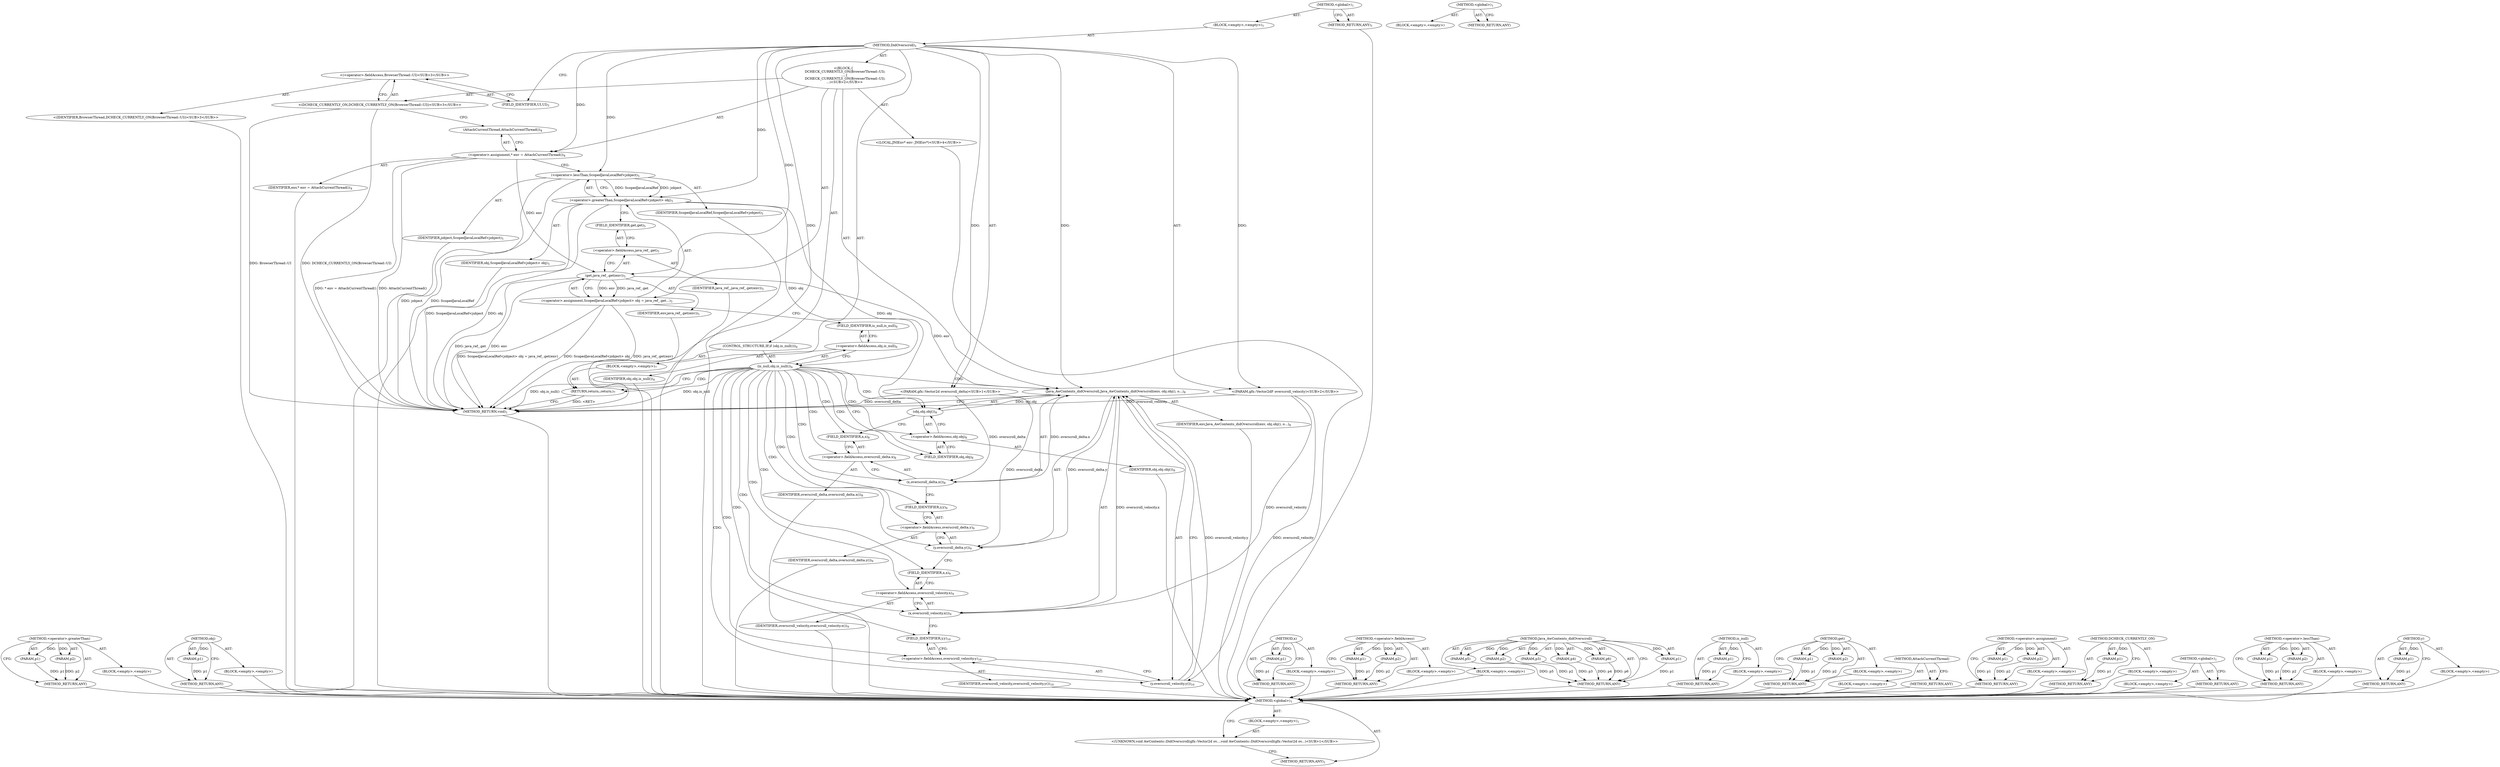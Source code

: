 digraph "&lt;global&gt;" {
vulnerable_98 [label=<(METHOD,&lt;operator&gt;.greaterThan)>];
vulnerable_99 [label=<(PARAM,p1)>];
vulnerable_100 [label=<(PARAM,p2)>];
vulnerable_101 [label=<(BLOCK,&lt;empty&gt;,&lt;empty&gt;)>];
vulnerable_102 [label=<(METHOD_RETURN,ANY)>];
vulnerable_126 [label=<(METHOD,obj)>];
vulnerable_127 [label=<(PARAM,p1)>];
vulnerable_128 [label=<(BLOCK,&lt;empty&gt;,&lt;empty&gt;)>];
vulnerable_129 [label=<(METHOD_RETURN,ANY)>];
vulnerable_6 [label=<(METHOD,&lt;global&gt;)<SUB>1</SUB>>];
vulnerable_7 [label=<(BLOCK,&lt;empty&gt;,&lt;empty&gt;)<SUB>1</SUB>>];
vulnerable_8 [label=<(METHOD,DidOverscroll)<SUB>1</SUB>>];
vulnerable_9 [label="<(PARAM,gfx::Vector2d overscroll_delta)<SUB>1</SUB>>"];
vulnerable_10 [label="<(PARAM,gfx::Vector2dF overscroll_velocity)<SUB>2</SUB>>"];
vulnerable_11 [label="<(BLOCK,{
   DCHECK_CURRENTLY_ON(BrowserThread::UI);
  ...,{
   DCHECK_CURRENTLY_ON(BrowserThread::UI);
  ...)<SUB>2</SUB>>"];
vulnerable_12 [label="<(DCHECK_CURRENTLY_ON,DCHECK_CURRENTLY_ON(BrowserThread::UI))<SUB>3</SUB>>"];
vulnerable_13 [label="<(&lt;operator&gt;.fieldAccess,BrowserThread::UI)<SUB>3</SUB>>"];
vulnerable_14 [label="<(IDENTIFIER,BrowserThread,DCHECK_CURRENTLY_ON(BrowserThread::UI))<SUB>3</SUB>>"];
vulnerable_15 [label=<(FIELD_IDENTIFIER,UI,UI)<SUB>3</SUB>>];
vulnerable_16 [label="<(LOCAL,JNIEnv* env: JNIEnv*)<SUB>4</SUB>>"];
vulnerable_17 [label=<(&lt;operator&gt;.assignment,* env = AttachCurrentThread())<SUB>4</SUB>>];
vulnerable_18 [label=<(IDENTIFIER,env,* env = AttachCurrentThread())<SUB>4</SUB>>];
vulnerable_19 [label=<(AttachCurrentThread,AttachCurrentThread())<SUB>4</SUB>>];
vulnerable_20 [label=<(&lt;operator&gt;.assignment,ScopedJavaLocalRef&lt;jobject&gt; obj = java_ref_.get...)<SUB>5</SUB>>];
vulnerable_21 [label=<(&lt;operator&gt;.greaterThan,ScopedJavaLocalRef&lt;jobject&gt; obj)<SUB>5</SUB>>];
vulnerable_22 [label=<(&lt;operator&gt;.lessThan,ScopedJavaLocalRef&lt;jobject)<SUB>5</SUB>>];
vulnerable_23 [label=<(IDENTIFIER,ScopedJavaLocalRef,ScopedJavaLocalRef&lt;jobject)<SUB>5</SUB>>];
vulnerable_24 [label=<(IDENTIFIER,jobject,ScopedJavaLocalRef&lt;jobject)<SUB>5</SUB>>];
vulnerable_25 [label=<(IDENTIFIER,obj,ScopedJavaLocalRef&lt;jobject&gt; obj)<SUB>5</SUB>>];
vulnerable_26 [label=<(get,java_ref_.get(env))<SUB>5</SUB>>];
vulnerable_27 [label=<(&lt;operator&gt;.fieldAccess,java_ref_.get)<SUB>5</SUB>>];
vulnerable_28 [label=<(IDENTIFIER,java_ref_,java_ref_.get(env))<SUB>5</SUB>>];
vulnerable_29 [label=<(FIELD_IDENTIFIER,get,get)<SUB>5</SUB>>];
vulnerable_30 [label=<(IDENTIFIER,env,java_ref_.get(env))<SUB>5</SUB>>];
vulnerable_31 [label=<(CONTROL_STRUCTURE,IF,if (obj.is_null()))<SUB>6</SUB>>];
vulnerable_32 [label=<(is_null,obj.is_null())<SUB>6</SUB>>];
vulnerable_33 [label=<(&lt;operator&gt;.fieldAccess,obj.is_null)<SUB>6</SUB>>];
vulnerable_34 [label=<(IDENTIFIER,obj,obj.is_null())<SUB>6</SUB>>];
vulnerable_35 [label=<(FIELD_IDENTIFIER,is_null,is_null)<SUB>6</SUB>>];
vulnerable_36 [label=<(BLOCK,&lt;empty&gt;,&lt;empty&gt;)<SUB>7</SUB>>];
vulnerable_37 [label=<(RETURN,return;,return;)<SUB>7</SUB>>];
vulnerable_38 [label=<(Java_AwContents_didOverscroll,Java_AwContents_didOverscroll(env, obj.obj(), o...)<SUB>8</SUB>>];
vulnerable_39 [label=<(IDENTIFIER,env,Java_AwContents_didOverscroll(env, obj.obj(), o...)<SUB>8</SUB>>];
vulnerable_40 [label=<(obj,obj.obj())<SUB>8</SUB>>];
vulnerable_41 [label=<(&lt;operator&gt;.fieldAccess,obj.obj)<SUB>8</SUB>>];
vulnerable_42 [label=<(IDENTIFIER,obj,obj.obj())<SUB>8</SUB>>];
vulnerable_43 [label=<(FIELD_IDENTIFIER,obj,obj)<SUB>8</SUB>>];
vulnerable_44 [label=<(x,overscroll_delta.x())<SUB>8</SUB>>];
vulnerable_45 [label=<(&lt;operator&gt;.fieldAccess,overscroll_delta.x)<SUB>8</SUB>>];
vulnerable_46 [label=<(IDENTIFIER,overscroll_delta,overscroll_delta.x())<SUB>8</SUB>>];
vulnerable_47 [label=<(FIELD_IDENTIFIER,x,x)<SUB>8</SUB>>];
vulnerable_48 [label=<(y,overscroll_delta.y())<SUB>9</SUB>>];
vulnerable_49 [label=<(&lt;operator&gt;.fieldAccess,overscroll_delta.y)<SUB>9</SUB>>];
vulnerable_50 [label=<(IDENTIFIER,overscroll_delta,overscroll_delta.y())<SUB>9</SUB>>];
vulnerable_51 [label=<(FIELD_IDENTIFIER,y,y)<SUB>9</SUB>>];
vulnerable_52 [label=<(x,overscroll_velocity.x())<SUB>9</SUB>>];
vulnerable_53 [label=<(&lt;operator&gt;.fieldAccess,overscroll_velocity.x)<SUB>9</SUB>>];
vulnerable_54 [label=<(IDENTIFIER,overscroll_velocity,overscroll_velocity.x())<SUB>9</SUB>>];
vulnerable_55 [label=<(FIELD_IDENTIFIER,x,x)<SUB>9</SUB>>];
vulnerable_56 [label=<(y,overscroll_velocity.y())<SUB>10</SUB>>];
vulnerable_57 [label=<(&lt;operator&gt;.fieldAccess,overscroll_velocity.y)<SUB>10</SUB>>];
vulnerable_58 [label=<(IDENTIFIER,overscroll_velocity,overscroll_velocity.y())<SUB>10</SUB>>];
vulnerable_59 [label=<(FIELD_IDENTIFIER,y,y)<SUB>10</SUB>>];
vulnerable_60 [label=<(METHOD_RETURN,void)<SUB>1</SUB>>];
vulnerable_62 [label=<(METHOD_RETURN,ANY)<SUB>1</SUB>>];
vulnerable_130 [label=<(METHOD,x)>];
vulnerable_131 [label=<(PARAM,p1)>];
vulnerable_132 [label=<(BLOCK,&lt;empty&gt;,&lt;empty&gt;)>];
vulnerable_133 [label=<(METHOD_RETURN,ANY)>];
vulnerable_85 [label=<(METHOD,&lt;operator&gt;.fieldAccess)>];
vulnerable_86 [label=<(PARAM,p1)>];
vulnerable_87 [label=<(PARAM,p2)>];
vulnerable_88 [label=<(BLOCK,&lt;empty&gt;,&lt;empty&gt;)>];
vulnerable_89 [label=<(METHOD_RETURN,ANY)>];
vulnerable_117 [label=<(METHOD,Java_AwContents_didOverscroll)>];
vulnerable_118 [label=<(PARAM,p1)>];
vulnerable_119 [label=<(PARAM,p2)>];
vulnerable_120 [label=<(PARAM,p3)>];
vulnerable_121 [label=<(PARAM,p4)>];
vulnerable_122 [label=<(PARAM,p5)>];
vulnerable_123 [label=<(PARAM,p6)>];
vulnerable_124 [label=<(BLOCK,&lt;empty&gt;,&lt;empty&gt;)>];
vulnerable_125 [label=<(METHOD_RETURN,ANY)>];
vulnerable_113 [label=<(METHOD,is_null)>];
vulnerable_114 [label=<(PARAM,p1)>];
vulnerable_115 [label=<(BLOCK,&lt;empty&gt;,&lt;empty&gt;)>];
vulnerable_116 [label=<(METHOD_RETURN,ANY)>];
vulnerable_108 [label=<(METHOD,get)>];
vulnerable_109 [label=<(PARAM,p1)>];
vulnerable_110 [label=<(PARAM,p2)>];
vulnerable_111 [label=<(BLOCK,&lt;empty&gt;,&lt;empty&gt;)>];
vulnerable_112 [label=<(METHOD_RETURN,ANY)>];
vulnerable_95 [label=<(METHOD,AttachCurrentThread)>];
vulnerable_96 [label=<(BLOCK,&lt;empty&gt;,&lt;empty&gt;)>];
vulnerable_97 [label=<(METHOD_RETURN,ANY)>];
vulnerable_90 [label=<(METHOD,&lt;operator&gt;.assignment)>];
vulnerable_91 [label=<(PARAM,p1)>];
vulnerable_92 [label=<(PARAM,p2)>];
vulnerable_93 [label=<(BLOCK,&lt;empty&gt;,&lt;empty&gt;)>];
vulnerable_94 [label=<(METHOD_RETURN,ANY)>];
vulnerable_81 [label=<(METHOD,DCHECK_CURRENTLY_ON)>];
vulnerable_82 [label=<(PARAM,p1)>];
vulnerable_83 [label=<(BLOCK,&lt;empty&gt;,&lt;empty&gt;)>];
vulnerable_84 [label=<(METHOD_RETURN,ANY)>];
vulnerable_75 [label=<(METHOD,&lt;global&gt;)<SUB>1</SUB>>];
vulnerable_76 [label=<(BLOCK,&lt;empty&gt;,&lt;empty&gt;)>];
vulnerable_77 [label=<(METHOD_RETURN,ANY)>];
vulnerable_103 [label=<(METHOD,&lt;operator&gt;.lessThan)>];
vulnerable_104 [label=<(PARAM,p1)>];
vulnerable_105 [label=<(PARAM,p2)>];
vulnerable_106 [label=<(BLOCK,&lt;empty&gt;,&lt;empty&gt;)>];
vulnerable_107 [label=<(METHOD_RETURN,ANY)>];
vulnerable_134 [label=<(METHOD,y)>];
vulnerable_135 [label=<(PARAM,p1)>];
vulnerable_136 [label=<(BLOCK,&lt;empty&gt;,&lt;empty&gt;)>];
vulnerable_137 [label=<(METHOD_RETURN,ANY)>];
fixed_6 [label=<(METHOD,&lt;global&gt;)<SUB>1</SUB>>];
fixed_7 [label=<(BLOCK,&lt;empty&gt;,&lt;empty&gt;)<SUB>1</SUB>>];
fixed_8 [label="<(UNKNOWN,void AwContents::DidOverscroll(gfx::Vector2d ov...,void AwContents::DidOverscroll(gfx::Vector2d ov...)<SUB>1</SUB>>"];
fixed_9 [label=<(METHOD_RETURN,ANY)<SUB>1</SUB>>];
fixed_14 [label=<(METHOD,&lt;global&gt;)<SUB>1</SUB>>];
fixed_15 [label=<(BLOCK,&lt;empty&gt;,&lt;empty&gt;)>];
fixed_16 [label=<(METHOD_RETURN,ANY)>];
vulnerable_98 -> vulnerable_99  [key=0, label="AST: "];
vulnerable_98 -> vulnerable_99  [key=1, label="DDG: "];
vulnerable_98 -> vulnerable_101  [key=0, label="AST: "];
vulnerable_98 -> vulnerable_100  [key=0, label="AST: "];
vulnerable_98 -> vulnerable_100  [key=1, label="DDG: "];
vulnerable_98 -> vulnerable_102  [key=0, label="AST: "];
vulnerable_98 -> vulnerable_102  [key=1, label="CFG: "];
vulnerable_99 -> vulnerable_102  [key=0, label="DDG: p1"];
vulnerable_100 -> vulnerable_102  [key=0, label="DDG: p2"];
vulnerable_101 -> fixed_6  [key=0];
vulnerable_102 -> fixed_6  [key=0];
vulnerable_126 -> vulnerable_127  [key=0, label="AST: "];
vulnerable_126 -> vulnerable_127  [key=1, label="DDG: "];
vulnerable_126 -> vulnerable_128  [key=0, label="AST: "];
vulnerable_126 -> vulnerable_129  [key=0, label="AST: "];
vulnerable_126 -> vulnerable_129  [key=1, label="CFG: "];
vulnerable_127 -> vulnerable_129  [key=0, label="DDG: p1"];
vulnerable_128 -> fixed_6  [key=0];
vulnerable_129 -> fixed_6  [key=0];
vulnerable_6 -> vulnerable_7  [key=0, label="AST: "];
vulnerable_6 -> vulnerable_62  [key=0, label="AST: "];
vulnerable_6 -> vulnerable_62  [key=1, label="CFG: "];
vulnerable_7 -> vulnerable_8  [key=0, label="AST: "];
vulnerable_8 -> vulnerable_9  [key=0, label="AST: "];
vulnerable_8 -> vulnerable_9  [key=1, label="DDG: "];
vulnerable_8 -> vulnerable_10  [key=0, label="AST: "];
vulnerable_8 -> vulnerable_10  [key=1, label="DDG: "];
vulnerable_8 -> vulnerable_11  [key=0, label="AST: "];
vulnerable_8 -> vulnerable_60  [key=0, label="AST: "];
vulnerable_8 -> vulnerable_15  [key=0, label="CFG: "];
vulnerable_8 -> vulnerable_17  [key=0, label="DDG: "];
vulnerable_8 -> vulnerable_38  [key=0, label="DDG: "];
vulnerable_8 -> vulnerable_21  [key=0, label="DDG: "];
vulnerable_8 -> vulnerable_26  [key=0, label="DDG: "];
vulnerable_8 -> vulnerable_37  [key=0, label="DDG: "];
vulnerable_8 -> vulnerable_22  [key=0, label="DDG: "];
vulnerable_9 -> vulnerable_60  [key=0, label="DDG: overscroll_delta"];
vulnerable_9 -> vulnerable_44  [key=0, label="DDG: overscroll_delta"];
vulnerable_9 -> vulnerable_48  [key=0, label="DDG: overscroll_delta"];
vulnerable_10 -> vulnerable_60  [key=0, label="DDG: overscroll_velocity"];
vulnerable_10 -> vulnerable_52  [key=0, label="DDG: overscroll_velocity"];
vulnerable_10 -> vulnerable_56  [key=0, label="DDG: overscroll_velocity"];
vulnerable_11 -> vulnerable_12  [key=0, label="AST: "];
vulnerable_11 -> vulnerable_16  [key=0, label="AST: "];
vulnerable_11 -> vulnerable_17  [key=0, label="AST: "];
vulnerable_11 -> vulnerable_20  [key=0, label="AST: "];
vulnerable_11 -> vulnerable_31  [key=0, label="AST: "];
vulnerable_11 -> vulnerable_38  [key=0, label="AST: "];
vulnerable_12 -> vulnerable_13  [key=0, label="AST: "];
vulnerable_12 -> vulnerable_19  [key=0, label="CFG: "];
vulnerable_12 -> vulnerable_60  [key=0, label="DDG: BrowserThread::UI"];
vulnerable_12 -> vulnerable_60  [key=1, label="DDG: DCHECK_CURRENTLY_ON(BrowserThread::UI)"];
vulnerable_13 -> vulnerable_14  [key=0, label="AST: "];
vulnerable_13 -> vulnerable_15  [key=0, label="AST: "];
vulnerable_13 -> vulnerable_12  [key=0, label="CFG: "];
vulnerable_14 -> fixed_6  [key=0];
vulnerable_15 -> vulnerable_13  [key=0, label="CFG: "];
vulnerable_16 -> fixed_6  [key=0];
vulnerable_17 -> vulnerable_18  [key=0, label="AST: "];
vulnerable_17 -> vulnerable_19  [key=0, label="AST: "];
vulnerable_17 -> vulnerable_22  [key=0, label="CFG: "];
vulnerable_17 -> vulnerable_60  [key=0, label="DDG: AttachCurrentThread()"];
vulnerable_17 -> vulnerable_60  [key=1, label="DDG: * env = AttachCurrentThread()"];
vulnerable_17 -> vulnerable_26  [key=0, label="DDG: env"];
vulnerable_18 -> fixed_6  [key=0];
vulnerable_19 -> vulnerable_17  [key=0, label="CFG: "];
vulnerable_20 -> vulnerable_21  [key=0, label="AST: "];
vulnerable_20 -> vulnerable_26  [key=0, label="AST: "];
vulnerable_20 -> vulnerable_35  [key=0, label="CFG: "];
vulnerable_20 -> vulnerable_60  [key=0, label="DDG: ScopedJavaLocalRef&lt;jobject&gt; obj"];
vulnerable_20 -> vulnerable_60  [key=1, label="DDG: java_ref_.get(env)"];
vulnerable_20 -> vulnerable_60  [key=2, label="DDG: ScopedJavaLocalRef&lt;jobject&gt; obj = java_ref_.get(env)"];
vulnerable_21 -> vulnerable_22  [key=0, label="AST: "];
vulnerable_21 -> vulnerable_25  [key=0, label="AST: "];
vulnerable_21 -> vulnerable_29  [key=0, label="CFG: "];
vulnerable_21 -> vulnerable_60  [key=0, label="DDG: ScopedJavaLocalRef&lt;jobject"];
vulnerable_21 -> vulnerable_60  [key=1, label="DDG: obj"];
vulnerable_21 -> vulnerable_32  [key=0, label="DDG: obj"];
vulnerable_21 -> vulnerable_40  [key=0, label="DDG: obj"];
vulnerable_22 -> vulnerable_23  [key=0, label="AST: "];
vulnerable_22 -> vulnerable_24  [key=0, label="AST: "];
vulnerable_22 -> vulnerable_21  [key=0, label="CFG: "];
vulnerable_22 -> vulnerable_21  [key=1, label="DDG: ScopedJavaLocalRef"];
vulnerable_22 -> vulnerable_21  [key=2, label="DDG: jobject"];
vulnerable_22 -> vulnerable_60  [key=0, label="DDG: jobject"];
vulnerable_22 -> vulnerable_60  [key=1, label="DDG: ScopedJavaLocalRef"];
vulnerable_23 -> fixed_6  [key=0];
vulnerable_24 -> fixed_6  [key=0];
vulnerable_25 -> fixed_6  [key=0];
vulnerable_26 -> vulnerable_27  [key=0, label="AST: "];
vulnerable_26 -> vulnerable_30  [key=0, label="AST: "];
vulnerable_26 -> vulnerable_20  [key=0, label="CFG: "];
vulnerable_26 -> vulnerable_20  [key=1, label="DDG: java_ref_.get"];
vulnerable_26 -> vulnerable_20  [key=2, label="DDG: env"];
vulnerable_26 -> vulnerable_60  [key=0, label="DDG: java_ref_.get"];
vulnerable_26 -> vulnerable_60  [key=1, label="DDG: env"];
vulnerable_26 -> vulnerable_38  [key=0, label="DDG: env"];
vulnerable_27 -> vulnerable_28  [key=0, label="AST: "];
vulnerable_27 -> vulnerable_29  [key=0, label="AST: "];
vulnerable_27 -> vulnerable_26  [key=0, label="CFG: "];
vulnerable_28 -> fixed_6  [key=0];
vulnerable_29 -> vulnerable_27  [key=0, label="CFG: "];
vulnerable_30 -> fixed_6  [key=0];
vulnerable_31 -> vulnerable_32  [key=0, label="AST: "];
vulnerable_31 -> vulnerable_36  [key=0, label="AST: "];
vulnerable_32 -> vulnerable_33  [key=0, label="AST: "];
vulnerable_32 -> vulnerable_37  [key=0, label="CFG: "];
vulnerable_32 -> vulnerable_37  [key=1, label="CDG: "];
vulnerable_32 -> vulnerable_43  [key=0, label="CFG: "];
vulnerable_32 -> vulnerable_43  [key=1, label="CDG: "];
vulnerable_32 -> vulnerable_60  [key=0, label="DDG: obj.is_null"];
vulnerable_32 -> vulnerable_60  [key=1, label="DDG: obj.is_null()"];
vulnerable_32 -> vulnerable_40  [key=0, label="CDG: "];
vulnerable_32 -> vulnerable_47  [key=0, label="CDG: "];
vulnerable_32 -> vulnerable_48  [key=0, label="CDG: "];
vulnerable_32 -> vulnerable_49  [key=0, label="CDG: "];
vulnerable_32 -> vulnerable_59  [key=0, label="CDG: "];
vulnerable_32 -> vulnerable_51  [key=0, label="CDG: "];
vulnerable_32 -> vulnerable_57  [key=0, label="CDG: "];
vulnerable_32 -> vulnerable_44  [key=0, label="CDG: "];
vulnerable_32 -> vulnerable_52  [key=0, label="CDG: "];
vulnerable_32 -> vulnerable_55  [key=0, label="CDG: "];
vulnerable_32 -> vulnerable_53  [key=0, label="CDG: "];
vulnerable_32 -> vulnerable_38  [key=0, label="CDG: "];
vulnerable_32 -> vulnerable_56  [key=0, label="CDG: "];
vulnerable_32 -> vulnerable_41  [key=0, label="CDG: "];
vulnerable_32 -> vulnerable_45  [key=0, label="CDG: "];
vulnerable_33 -> vulnerable_34  [key=0, label="AST: "];
vulnerable_33 -> vulnerable_35  [key=0, label="AST: "];
vulnerable_33 -> vulnerable_32  [key=0, label="CFG: "];
vulnerable_34 -> fixed_6  [key=0];
vulnerable_35 -> vulnerable_33  [key=0, label="CFG: "];
vulnerable_36 -> vulnerable_37  [key=0, label="AST: "];
vulnerable_37 -> vulnerable_60  [key=0, label="CFG: "];
vulnerable_37 -> vulnerable_60  [key=1, label="DDG: &lt;RET&gt;"];
vulnerable_38 -> vulnerable_39  [key=0, label="AST: "];
vulnerable_38 -> vulnerable_40  [key=0, label="AST: "];
vulnerable_38 -> vulnerable_44  [key=0, label="AST: "];
vulnerable_38 -> vulnerable_48  [key=0, label="AST: "];
vulnerable_38 -> vulnerable_52  [key=0, label="AST: "];
vulnerable_38 -> vulnerable_56  [key=0, label="AST: "];
vulnerable_38 -> vulnerable_60  [key=0, label="CFG: "];
vulnerable_39 -> fixed_6  [key=0];
vulnerable_40 -> vulnerable_41  [key=0, label="AST: "];
vulnerable_40 -> vulnerable_47  [key=0, label="CFG: "];
vulnerable_40 -> vulnerable_38  [key=0, label="DDG: obj.obj"];
vulnerable_41 -> vulnerable_42  [key=0, label="AST: "];
vulnerable_41 -> vulnerable_43  [key=0, label="AST: "];
vulnerable_41 -> vulnerable_40  [key=0, label="CFG: "];
vulnerable_42 -> fixed_6  [key=0];
vulnerable_43 -> vulnerable_41  [key=0, label="CFG: "];
vulnerable_44 -> vulnerable_45  [key=0, label="AST: "];
vulnerable_44 -> vulnerable_51  [key=0, label="CFG: "];
vulnerable_44 -> vulnerable_38  [key=0, label="DDG: overscroll_delta.x"];
vulnerable_45 -> vulnerable_46  [key=0, label="AST: "];
vulnerable_45 -> vulnerable_47  [key=0, label="AST: "];
vulnerable_45 -> vulnerable_44  [key=0, label="CFG: "];
vulnerable_46 -> fixed_6  [key=0];
vulnerable_47 -> vulnerable_45  [key=0, label="CFG: "];
vulnerable_48 -> vulnerable_49  [key=0, label="AST: "];
vulnerable_48 -> vulnerable_55  [key=0, label="CFG: "];
vulnerable_48 -> vulnerable_38  [key=0, label="DDG: overscroll_delta.y"];
vulnerable_49 -> vulnerable_50  [key=0, label="AST: "];
vulnerable_49 -> vulnerable_51  [key=0, label="AST: "];
vulnerable_49 -> vulnerable_48  [key=0, label="CFG: "];
vulnerable_50 -> fixed_6  [key=0];
vulnerable_51 -> vulnerable_49  [key=0, label="CFG: "];
vulnerable_52 -> vulnerable_53  [key=0, label="AST: "];
vulnerable_52 -> vulnerable_59  [key=0, label="CFG: "];
vulnerable_52 -> vulnerable_38  [key=0, label="DDG: overscroll_velocity.x"];
vulnerable_53 -> vulnerable_54  [key=0, label="AST: "];
vulnerable_53 -> vulnerable_55  [key=0, label="AST: "];
vulnerable_53 -> vulnerable_52  [key=0, label="CFG: "];
vulnerable_54 -> fixed_6  [key=0];
vulnerable_55 -> vulnerable_53  [key=0, label="CFG: "];
vulnerable_56 -> vulnerable_57  [key=0, label="AST: "];
vulnerable_56 -> vulnerable_38  [key=0, label="CFG: "];
vulnerable_56 -> vulnerable_38  [key=1, label="DDG: overscroll_velocity.y"];
vulnerable_57 -> vulnerable_58  [key=0, label="AST: "];
vulnerable_57 -> vulnerable_59  [key=0, label="AST: "];
vulnerable_57 -> vulnerable_56  [key=0, label="CFG: "];
vulnerable_58 -> fixed_6  [key=0];
vulnerable_59 -> vulnerable_57  [key=0, label="CFG: "];
vulnerable_60 -> fixed_6  [key=0];
vulnerable_62 -> fixed_6  [key=0];
vulnerable_130 -> vulnerable_131  [key=0, label="AST: "];
vulnerable_130 -> vulnerable_131  [key=1, label="DDG: "];
vulnerable_130 -> vulnerable_132  [key=0, label="AST: "];
vulnerable_130 -> vulnerable_133  [key=0, label="AST: "];
vulnerable_130 -> vulnerable_133  [key=1, label="CFG: "];
vulnerable_131 -> vulnerable_133  [key=0, label="DDG: p1"];
vulnerable_132 -> fixed_6  [key=0];
vulnerable_133 -> fixed_6  [key=0];
vulnerable_85 -> vulnerable_86  [key=0, label="AST: "];
vulnerable_85 -> vulnerable_86  [key=1, label="DDG: "];
vulnerable_85 -> vulnerable_88  [key=0, label="AST: "];
vulnerable_85 -> vulnerable_87  [key=0, label="AST: "];
vulnerable_85 -> vulnerable_87  [key=1, label="DDG: "];
vulnerable_85 -> vulnerable_89  [key=0, label="AST: "];
vulnerable_85 -> vulnerable_89  [key=1, label="CFG: "];
vulnerable_86 -> vulnerable_89  [key=0, label="DDG: p1"];
vulnerable_87 -> vulnerable_89  [key=0, label="DDG: p2"];
vulnerable_88 -> fixed_6  [key=0];
vulnerable_89 -> fixed_6  [key=0];
vulnerable_117 -> vulnerable_118  [key=0, label="AST: "];
vulnerable_117 -> vulnerable_118  [key=1, label="DDG: "];
vulnerable_117 -> vulnerable_124  [key=0, label="AST: "];
vulnerable_117 -> vulnerable_119  [key=0, label="AST: "];
vulnerable_117 -> vulnerable_119  [key=1, label="DDG: "];
vulnerable_117 -> vulnerable_125  [key=0, label="AST: "];
vulnerable_117 -> vulnerable_125  [key=1, label="CFG: "];
vulnerable_117 -> vulnerable_120  [key=0, label="AST: "];
vulnerable_117 -> vulnerable_120  [key=1, label="DDG: "];
vulnerable_117 -> vulnerable_121  [key=0, label="AST: "];
vulnerable_117 -> vulnerable_121  [key=1, label="DDG: "];
vulnerable_117 -> vulnerable_122  [key=0, label="AST: "];
vulnerable_117 -> vulnerable_122  [key=1, label="DDG: "];
vulnerable_117 -> vulnerable_123  [key=0, label="AST: "];
vulnerable_117 -> vulnerable_123  [key=1, label="DDG: "];
vulnerable_118 -> vulnerable_125  [key=0, label="DDG: p1"];
vulnerable_119 -> vulnerable_125  [key=0, label="DDG: p2"];
vulnerable_120 -> vulnerable_125  [key=0, label="DDG: p3"];
vulnerable_121 -> vulnerable_125  [key=0, label="DDG: p4"];
vulnerable_122 -> vulnerable_125  [key=0, label="DDG: p5"];
vulnerable_123 -> vulnerable_125  [key=0, label="DDG: p6"];
vulnerable_124 -> fixed_6  [key=0];
vulnerable_125 -> fixed_6  [key=0];
vulnerable_113 -> vulnerable_114  [key=0, label="AST: "];
vulnerable_113 -> vulnerable_114  [key=1, label="DDG: "];
vulnerable_113 -> vulnerable_115  [key=0, label="AST: "];
vulnerable_113 -> vulnerable_116  [key=0, label="AST: "];
vulnerable_113 -> vulnerable_116  [key=1, label="CFG: "];
vulnerable_114 -> vulnerable_116  [key=0, label="DDG: p1"];
vulnerable_115 -> fixed_6  [key=0];
vulnerable_116 -> fixed_6  [key=0];
vulnerable_108 -> vulnerable_109  [key=0, label="AST: "];
vulnerable_108 -> vulnerable_109  [key=1, label="DDG: "];
vulnerable_108 -> vulnerable_111  [key=0, label="AST: "];
vulnerable_108 -> vulnerable_110  [key=0, label="AST: "];
vulnerable_108 -> vulnerable_110  [key=1, label="DDG: "];
vulnerable_108 -> vulnerable_112  [key=0, label="AST: "];
vulnerable_108 -> vulnerable_112  [key=1, label="CFG: "];
vulnerable_109 -> vulnerable_112  [key=0, label="DDG: p1"];
vulnerable_110 -> vulnerable_112  [key=0, label="DDG: p2"];
vulnerable_111 -> fixed_6  [key=0];
vulnerable_112 -> fixed_6  [key=0];
vulnerable_95 -> vulnerable_96  [key=0, label="AST: "];
vulnerable_95 -> vulnerable_97  [key=0, label="AST: "];
vulnerable_95 -> vulnerable_97  [key=1, label="CFG: "];
vulnerable_96 -> fixed_6  [key=0];
vulnerable_97 -> fixed_6  [key=0];
vulnerable_90 -> vulnerable_91  [key=0, label="AST: "];
vulnerable_90 -> vulnerable_91  [key=1, label="DDG: "];
vulnerable_90 -> vulnerable_93  [key=0, label="AST: "];
vulnerable_90 -> vulnerable_92  [key=0, label="AST: "];
vulnerable_90 -> vulnerable_92  [key=1, label="DDG: "];
vulnerable_90 -> vulnerable_94  [key=0, label="AST: "];
vulnerable_90 -> vulnerable_94  [key=1, label="CFG: "];
vulnerable_91 -> vulnerable_94  [key=0, label="DDG: p1"];
vulnerable_92 -> vulnerable_94  [key=0, label="DDG: p2"];
vulnerable_93 -> fixed_6  [key=0];
vulnerable_94 -> fixed_6  [key=0];
vulnerable_81 -> vulnerable_82  [key=0, label="AST: "];
vulnerable_81 -> vulnerable_82  [key=1, label="DDG: "];
vulnerable_81 -> vulnerable_83  [key=0, label="AST: "];
vulnerable_81 -> vulnerable_84  [key=0, label="AST: "];
vulnerable_81 -> vulnerable_84  [key=1, label="CFG: "];
vulnerable_82 -> vulnerable_84  [key=0, label="DDG: p1"];
vulnerable_83 -> fixed_6  [key=0];
vulnerable_84 -> fixed_6  [key=0];
vulnerable_75 -> vulnerable_76  [key=0, label="AST: "];
vulnerable_75 -> vulnerable_77  [key=0, label="AST: "];
vulnerable_75 -> vulnerable_77  [key=1, label="CFG: "];
vulnerable_76 -> fixed_6  [key=0];
vulnerable_77 -> fixed_6  [key=0];
vulnerable_103 -> vulnerable_104  [key=0, label="AST: "];
vulnerable_103 -> vulnerable_104  [key=1, label="DDG: "];
vulnerable_103 -> vulnerable_106  [key=0, label="AST: "];
vulnerable_103 -> vulnerable_105  [key=0, label="AST: "];
vulnerable_103 -> vulnerable_105  [key=1, label="DDG: "];
vulnerable_103 -> vulnerable_107  [key=0, label="AST: "];
vulnerable_103 -> vulnerable_107  [key=1, label="CFG: "];
vulnerable_104 -> vulnerable_107  [key=0, label="DDG: p1"];
vulnerable_105 -> vulnerable_107  [key=0, label="DDG: p2"];
vulnerable_106 -> fixed_6  [key=0];
vulnerable_107 -> fixed_6  [key=0];
vulnerable_134 -> vulnerable_135  [key=0, label="AST: "];
vulnerable_134 -> vulnerable_135  [key=1, label="DDG: "];
vulnerable_134 -> vulnerable_136  [key=0, label="AST: "];
vulnerable_134 -> vulnerable_137  [key=0, label="AST: "];
vulnerable_134 -> vulnerable_137  [key=1, label="CFG: "];
vulnerable_135 -> vulnerable_137  [key=0, label="DDG: p1"];
vulnerable_136 -> fixed_6  [key=0];
vulnerable_137 -> fixed_6  [key=0];
fixed_6 -> fixed_7  [key=0, label="AST: "];
fixed_6 -> fixed_9  [key=0, label="AST: "];
fixed_6 -> fixed_8  [key=0, label="CFG: "];
fixed_7 -> fixed_8  [key=0, label="AST: "];
fixed_8 -> fixed_9  [key=0, label="CFG: "];
fixed_14 -> fixed_15  [key=0, label="AST: "];
fixed_14 -> fixed_16  [key=0, label="AST: "];
fixed_14 -> fixed_16  [key=1, label="CFG: "];
}
